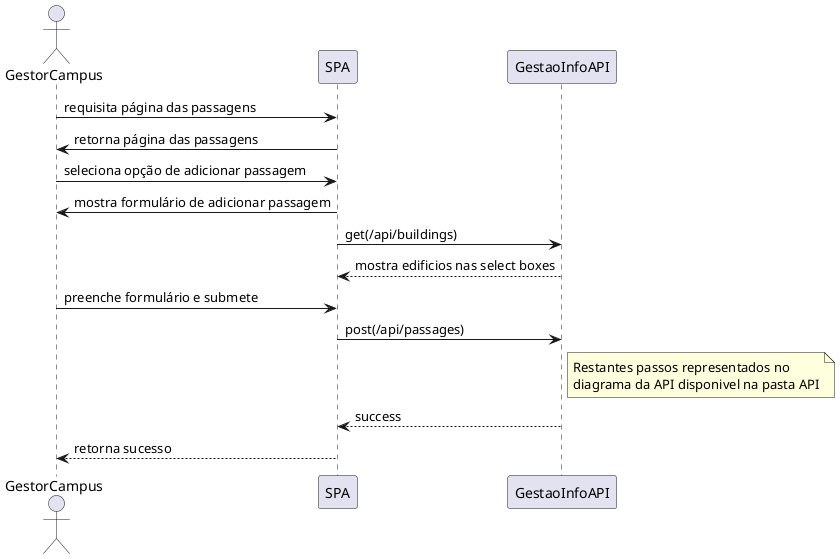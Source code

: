 @startuml

actor GestorCampus as User

participant SPA
participant "GestaoInfoAPI" as API

User -> SPA: requisita página das passagens
SPA -> User: retorna página das passagens

User -> SPA: seleciona opção de adicionar passagem
SPA -> User: mostra formulário de adicionar passagem

SPA -> API: get(/api/buildings)
API --> SPA: mostra edificios nas select boxes

User -> SPA: preenche formulário e submete

SPA -> API: post(/api/passages)

note right of API 
    Restantes passos representados no 
    diagrama da API disponivel na pasta API
end note

API --> SPA: success
SPA --> User: retorna sucesso

@enduml